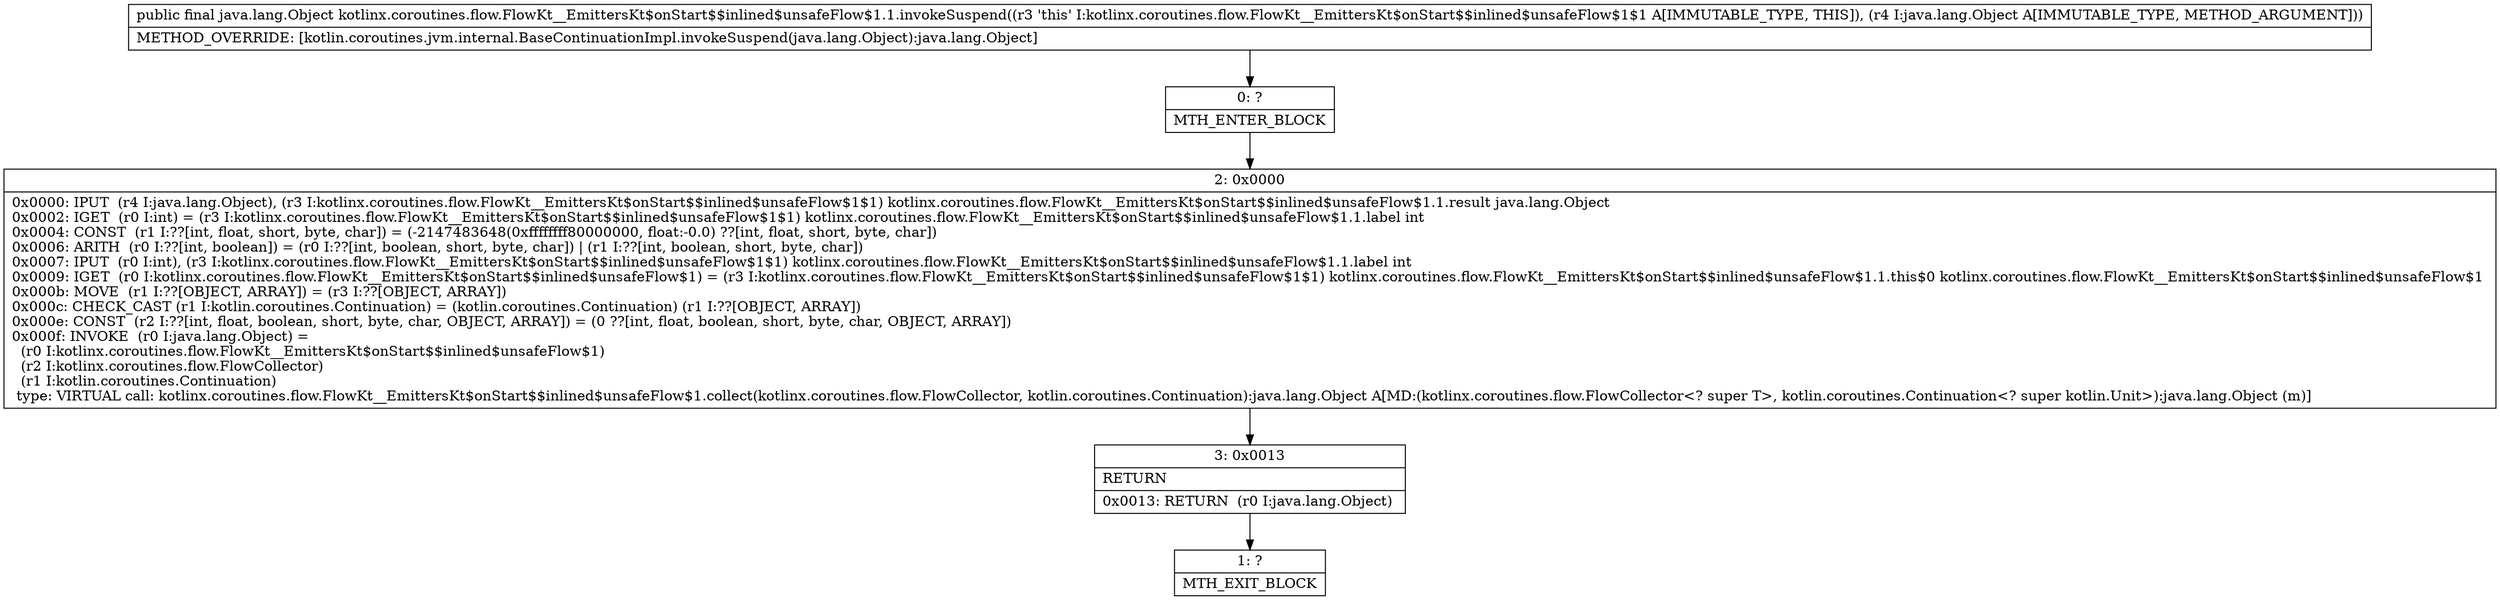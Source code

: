 digraph "CFG forkotlinx.coroutines.flow.FlowKt__EmittersKt$onStart$$inlined$unsafeFlow$1.1.invokeSuspend(Ljava\/lang\/Object;)Ljava\/lang\/Object;" {
Node_0 [shape=record,label="{0\:\ ?|MTH_ENTER_BLOCK\l}"];
Node_2 [shape=record,label="{2\:\ 0x0000|0x0000: IPUT  (r4 I:java.lang.Object), (r3 I:kotlinx.coroutines.flow.FlowKt__EmittersKt$onStart$$inlined$unsafeFlow$1$1) kotlinx.coroutines.flow.FlowKt__EmittersKt$onStart$$inlined$unsafeFlow$1.1.result java.lang.Object \l0x0002: IGET  (r0 I:int) = (r3 I:kotlinx.coroutines.flow.FlowKt__EmittersKt$onStart$$inlined$unsafeFlow$1$1) kotlinx.coroutines.flow.FlowKt__EmittersKt$onStart$$inlined$unsafeFlow$1.1.label int \l0x0004: CONST  (r1 I:??[int, float, short, byte, char]) = (\-2147483648(0xffffffff80000000, float:\-0.0) ??[int, float, short, byte, char]) \l0x0006: ARITH  (r0 I:??[int, boolean]) = (r0 I:??[int, boolean, short, byte, char]) \| (r1 I:??[int, boolean, short, byte, char]) \l0x0007: IPUT  (r0 I:int), (r3 I:kotlinx.coroutines.flow.FlowKt__EmittersKt$onStart$$inlined$unsafeFlow$1$1) kotlinx.coroutines.flow.FlowKt__EmittersKt$onStart$$inlined$unsafeFlow$1.1.label int \l0x0009: IGET  (r0 I:kotlinx.coroutines.flow.FlowKt__EmittersKt$onStart$$inlined$unsafeFlow$1) = (r3 I:kotlinx.coroutines.flow.FlowKt__EmittersKt$onStart$$inlined$unsafeFlow$1$1) kotlinx.coroutines.flow.FlowKt__EmittersKt$onStart$$inlined$unsafeFlow$1.1.this$0 kotlinx.coroutines.flow.FlowKt__EmittersKt$onStart$$inlined$unsafeFlow$1 \l0x000b: MOVE  (r1 I:??[OBJECT, ARRAY]) = (r3 I:??[OBJECT, ARRAY]) \l0x000c: CHECK_CAST (r1 I:kotlin.coroutines.Continuation) = (kotlin.coroutines.Continuation) (r1 I:??[OBJECT, ARRAY]) \l0x000e: CONST  (r2 I:??[int, float, boolean, short, byte, char, OBJECT, ARRAY]) = (0 ??[int, float, boolean, short, byte, char, OBJECT, ARRAY]) \l0x000f: INVOKE  (r0 I:java.lang.Object) = \l  (r0 I:kotlinx.coroutines.flow.FlowKt__EmittersKt$onStart$$inlined$unsafeFlow$1)\l  (r2 I:kotlinx.coroutines.flow.FlowCollector)\l  (r1 I:kotlin.coroutines.Continuation)\l type: VIRTUAL call: kotlinx.coroutines.flow.FlowKt__EmittersKt$onStart$$inlined$unsafeFlow$1.collect(kotlinx.coroutines.flow.FlowCollector, kotlin.coroutines.Continuation):java.lang.Object A[MD:(kotlinx.coroutines.flow.FlowCollector\<? super T\>, kotlin.coroutines.Continuation\<? super kotlin.Unit\>):java.lang.Object (m)]\l}"];
Node_3 [shape=record,label="{3\:\ 0x0013|RETURN\l|0x0013: RETURN  (r0 I:java.lang.Object) \l}"];
Node_1 [shape=record,label="{1\:\ ?|MTH_EXIT_BLOCK\l}"];
MethodNode[shape=record,label="{public final java.lang.Object kotlinx.coroutines.flow.FlowKt__EmittersKt$onStart$$inlined$unsafeFlow$1.1.invokeSuspend((r3 'this' I:kotlinx.coroutines.flow.FlowKt__EmittersKt$onStart$$inlined$unsafeFlow$1$1 A[IMMUTABLE_TYPE, THIS]), (r4 I:java.lang.Object A[IMMUTABLE_TYPE, METHOD_ARGUMENT]))  | METHOD_OVERRIDE: [kotlin.coroutines.jvm.internal.BaseContinuationImpl.invokeSuspend(java.lang.Object):java.lang.Object]\l}"];
MethodNode -> Node_0;Node_0 -> Node_2;
Node_2 -> Node_3;
Node_3 -> Node_1;
}

